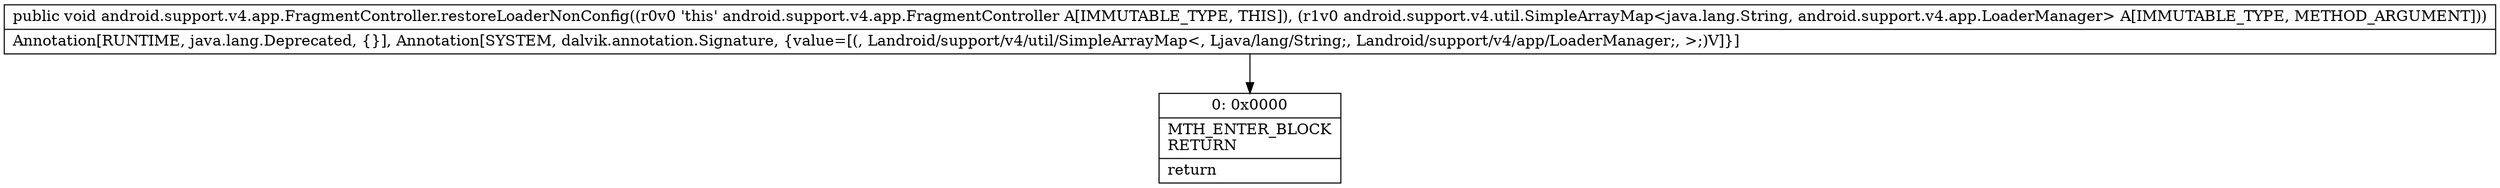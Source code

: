 digraph "CFG forandroid.support.v4.app.FragmentController.restoreLoaderNonConfig(Landroid\/support\/v4\/util\/SimpleArrayMap;)V" {
Node_0 [shape=record,label="{0\:\ 0x0000|MTH_ENTER_BLOCK\lRETURN\l|return\l}"];
MethodNode[shape=record,label="{public void android.support.v4.app.FragmentController.restoreLoaderNonConfig((r0v0 'this' android.support.v4.app.FragmentController A[IMMUTABLE_TYPE, THIS]), (r1v0 android.support.v4.util.SimpleArrayMap\<java.lang.String, android.support.v4.app.LoaderManager\> A[IMMUTABLE_TYPE, METHOD_ARGUMENT]))  | Annotation[RUNTIME, java.lang.Deprecated, \{\}], Annotation[SYSTEM, dalvik.annotation.Signature, \{value=[(, Landroid\/support\/v4\/util\/SimpleArrayMap\<, Ljava\/lang\/String;, Landroid\/support\/v4\/app\/LoaderManager;, \>;)V]\}]\l}"];
MethodNode -> Node_0;
}

